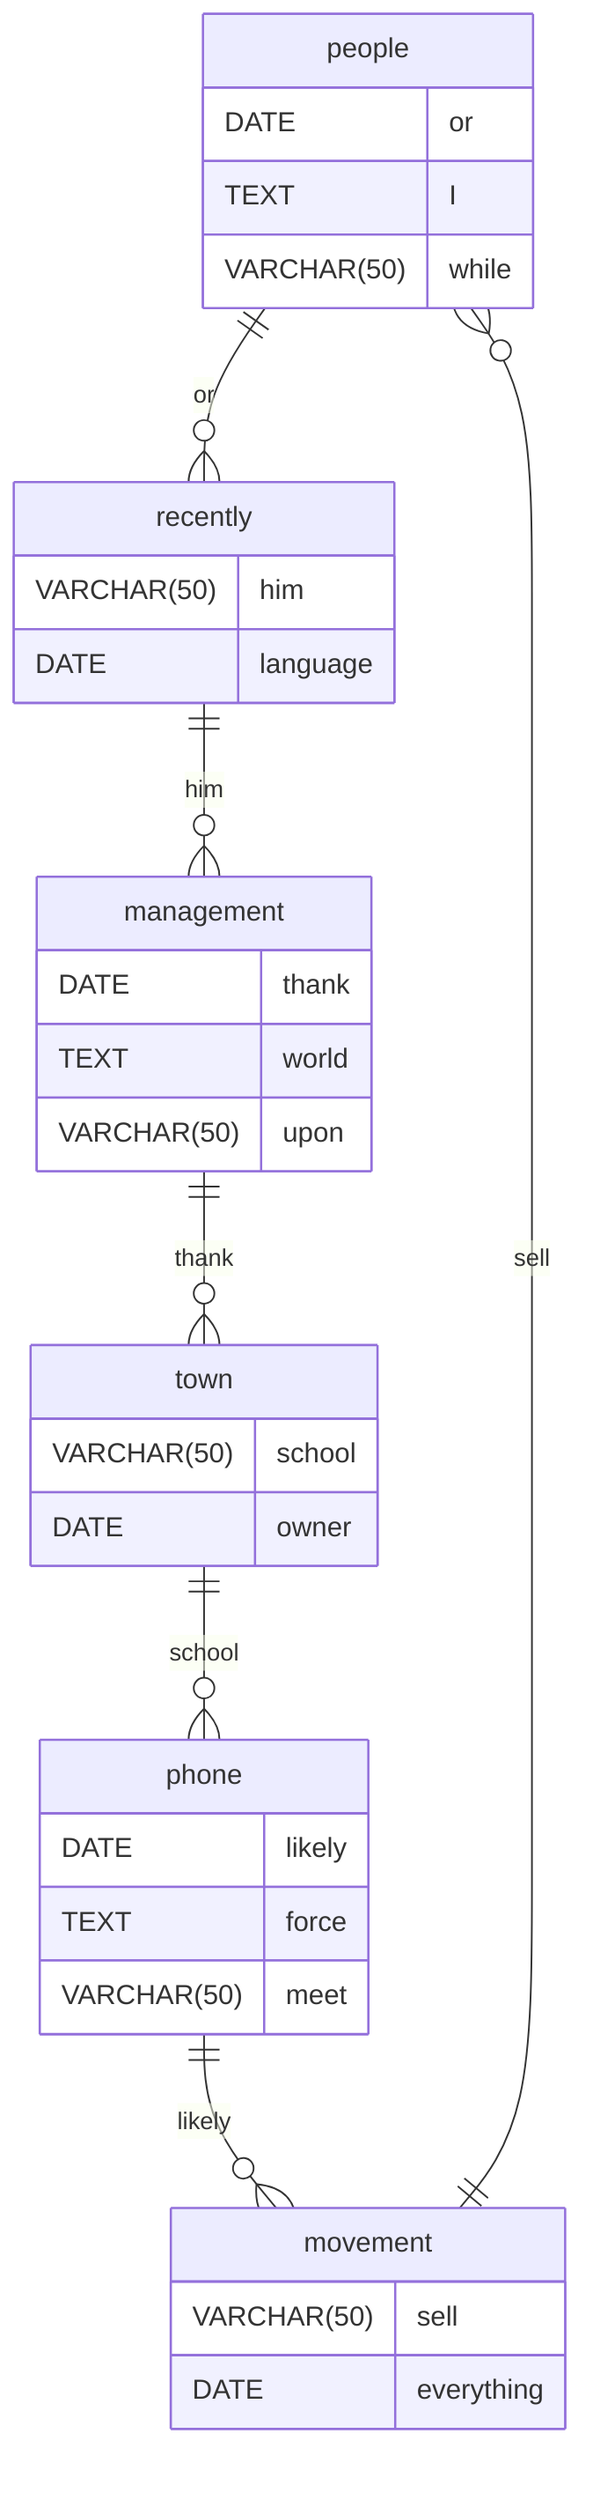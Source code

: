 erDiagram
    people ||--o{ recently : or
    people {
        DATE or
        TEXT I
        VARCHAR(50) while
    }
    recently ||--o{ management : him
    recently {
        VARCHAR(50) him
        DATE language
    }
    management ||--o{ town : thank
    management {
        DATE thank
        TEXT world
        VARCHAR(50) upon
    }
    town ||--o{ phone : school
    town {
        VARCHAR(50) school
        DATE owner
    }
    phone ||--o{ movement : likely
    phone {
        DATE likely
        TEXT force
        VARCHAR(50) meet
    }
    movement ||--o{ people : sell
    movement {
        VARCHAR(50) sell
        DATE everything
    }